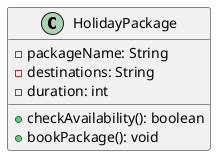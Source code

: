@startuml
class HolidayPackage {
  - packageName: String
  - destinations: String
  - duration: int
  + checkAvailability(): boolean
  + bookPackage(): void
}
@enduml